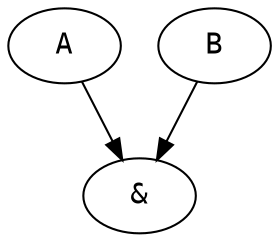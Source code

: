 digraph logic {
  node [fontname="Courier"];
  node1 [label="&"]
  node2 [label="A"]
  node2 -> node1
  node3 [label="B"]
  node3 -> node1
}